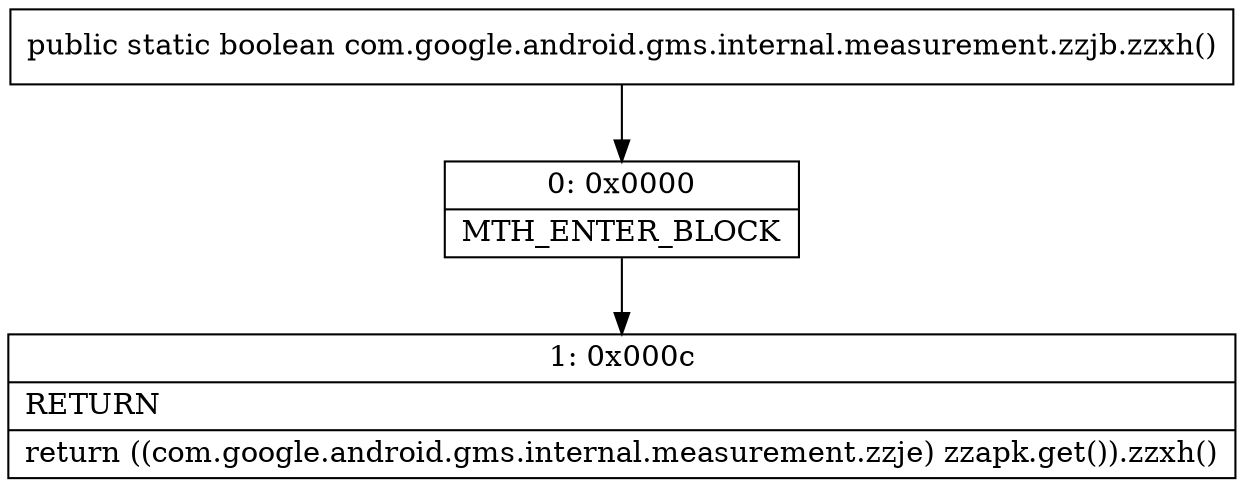 digraph "CFG forcom.google.android.gms.internal.measurement.zzjb.zzxh()Z" {
Node_0 [shape=record,label="{0\:\ 0x0000|MTH_ENTER_BLOCK\l}"];
Node_1 [shape=record,label="{1\:\ 0x000c|RETURN\l|return ((com.google.android.gms.internal.measurement.zzje) zzapk.get()).zzxh()\l}"];
MethodNode[shape=record,label="{public static boolean com.google.android.gms.internal.measurement.zzjb.zzxh() }"];
MethodNode -> Node_0;
Node_0 -> Node_1;
}

